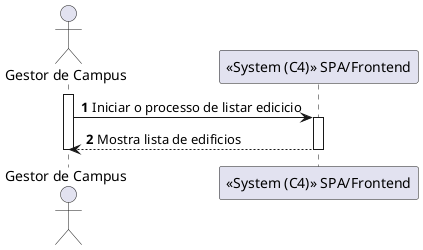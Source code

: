@startuml
autonumber
actor "Gestor de Campus" as GC
activate GC

GC -> "<<System (C4)>> SPA/Frontend"  : Iniciar o processo de listar edicicio
activate "<<System (C4)>> SPA/Frontend"
"<<System (C4)>> SPA/Frontend"  --> GC : Mostra lista de edificios
deactivate "<<System (C4)>> SPA/Frontend"

deactivate GC

@enduml
